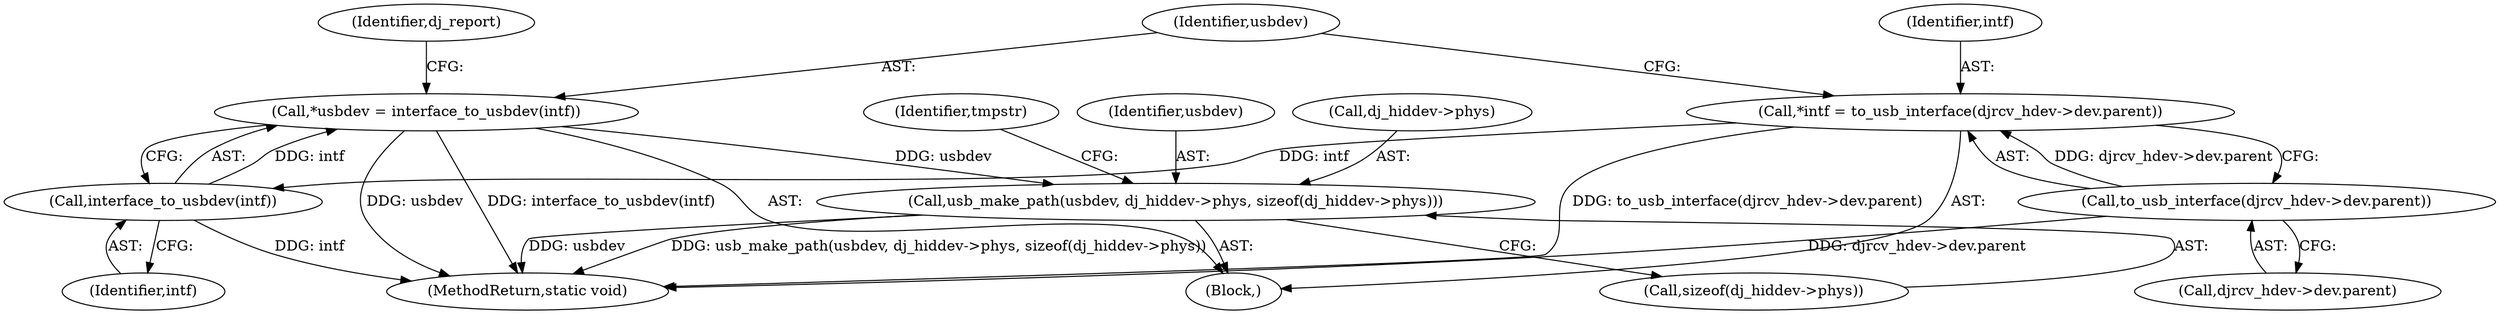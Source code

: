 digraph "0_linux_ad3e14d7c5268c2e24477c6ef54bbdf88add5d36_0@pointer" {
"1000123" [label="(Call,*usbdev = interface_to_usbdev(intf))"];
"1000125" [label="(Call,interface_to_usbdev(intf))"];
"1000114" [label="(Call,*intf = to_usb_interface(djrcv_hdev->dev.parent))"];
"1000116" [label="(Call,to_usb_interface(djrcv_hdev->dev.parent))"];
"1000236" [label="(Call,usb_make_path(usbdev, dj_hiddev->phys, sizeof(dj_hiddev->phys)))"];
"1000116" [label="(Call,to_usb_interface(djrcv_hdev->dev.parent))"];
"1000117" [label="(Call,djrcv_hdev->dev.parent)"];
"1000134" [label="(Identifier,dj_report)"];
"1000236" [label="(Call,usb_make_path(usbdev, dj_hiddev->phys, sizeof(dj_hiddev->phys)))"];
"1000125" [label="(Call,interface_to_usbdev(intf))"];
"1000114" [label="(Call,*intf = to_usb_interface(djrcv_hdev->dev.parent))"];
"1000126" [label="(Identifier,intf)"];
"1000241" [label="(Call,sizeof(dj_hiddev->phys))"];
"1000237" [label="(Identifier,usbdev)"];
"1000123" [label="(Call,*usbdev = interface_to_usbdev(intf))"];
"1000238" [label="(Call,dj_hiddev->phys)"];
"1000115" [label="(Identifier,intf)"];
"1000246" [label="(Identifier,tmpstr)"];
"1000124" [label="(Identifier,usbdev)"];
"1000106" [label="(Block,)"];
"1000349" [label="(MethodReturn,static void)"];
"1000123" -> "1000106"  [label="AST: "];
"1000123" -> "1000125"  [label="CFG: "];
"1000124" -> "1000123"  [label="AST: "];
"1000125" -> "1000123"  [label="AST: "];
"1000134" -> "1000123"  [label="CFG: "];
"1000123" -> "1000349"  [label="DDG: interface_to_usbdev(intf)"];
"1000123" -> "1000349"  [label="DDG: usbdev"];
"1000125" -> "1000123"  [label="DDG: intf"];
"1000123" -> "1000236"  [label="DDG: usbdev"];
"1000125" -> "1000126"  [label="CFG: "];
"1000126" -> "1000125"  [label="AST: "];
"1000125" -> "1000349"  [label="DDG: intf"];
"1000114" -> "1000125"  [label="DDG: intf"];
"1000114" -> "1000106"  [label="AST: "];
"1000114" -> "1000116"  [label="CFG: "];
"1000115" -> "1000114"  [label="AST: "];
"1000116" -> "1000114"  [label="AST: "];
"1000124" -> "1000114"  [label="CFG: "];
"1000114" -> "1000349"  [label="DDG: to_usb_interface(djrcv_hdev->dev.parent)"];
"1000116" -> "1000114"  [label="DDG: djrcv_hdev->dev.parent"];
"1000116" -> "1000117"  [label="CFG: "];
"1000117" -> "1000116"  [label="AST: "];
"1000116" -> "1000349"  [label="DDG: djrcv_hdev->dev.parent"];
"1000236" -> "1000106"  [label="AST: "];
"1000236" -> "1000241"  [label="CFG: "];
"1000237" -> "1000236"  [label="AST: "];
"1000238" -> "1000236"  [label="AST: "];
"1000241" -> "1000236"  [label="AST: "];
"1000246" -> "1000236"  [label="CFG: "];
"1000236" -> "1000349"  [label="DDG: usbdev"];
"1000236" -> "1000349"  [label="DDG: usb_make_path(usbdev, dj_hiddev->phys, sizeof(dj_hiddev->phys))"];
}
